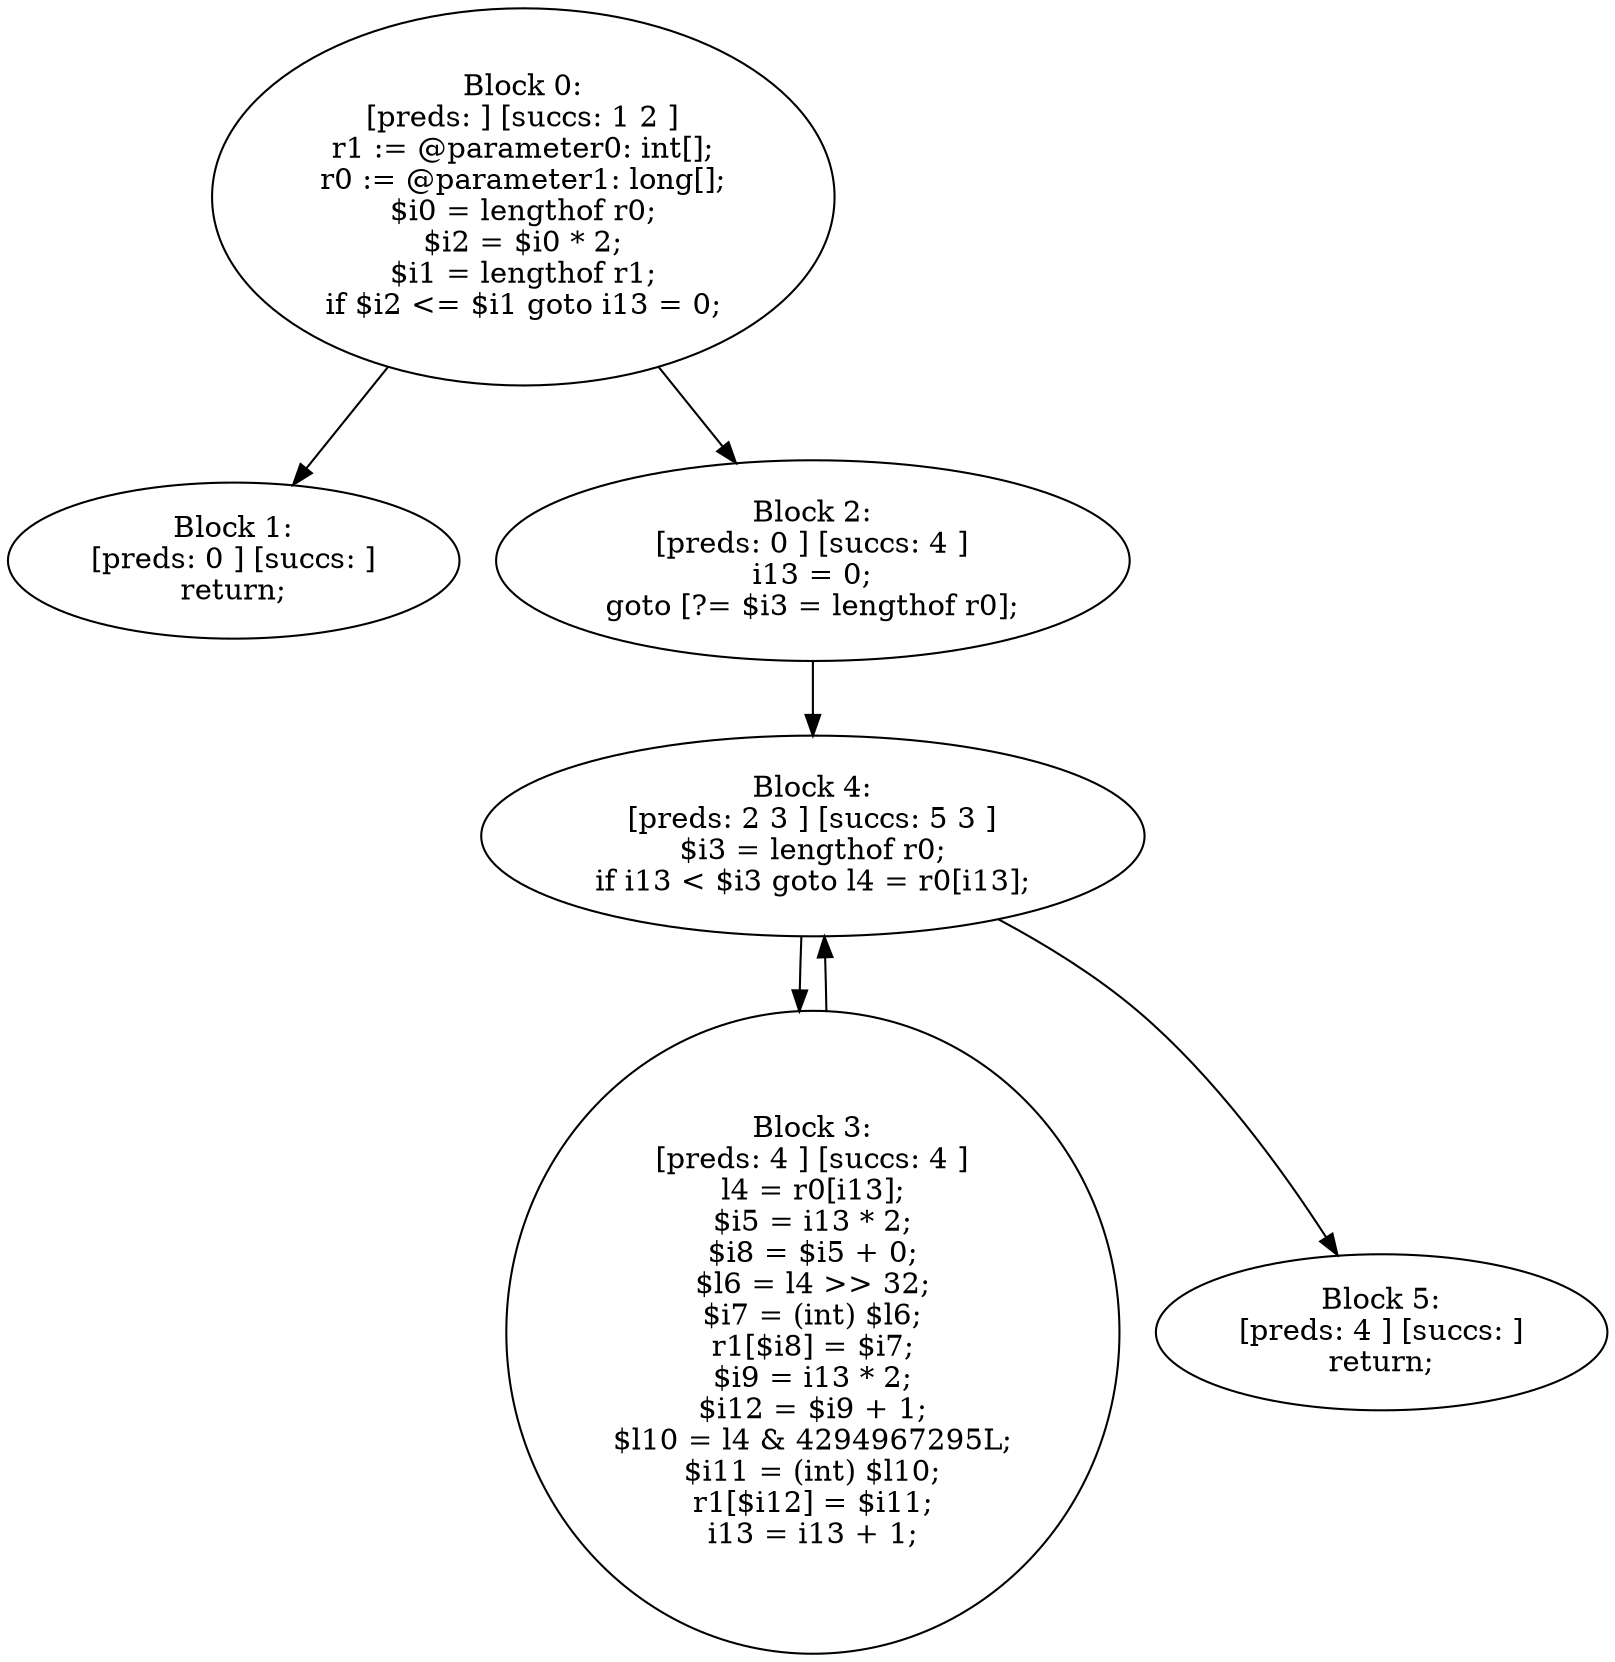 digraph "unitGraph" {
    "Block 0:
[preds: ] [succs: 1 2 ]
r1 := @parameter0: int[];
r0 := @parameter1: long[];
$i0 = lengthof r0;
$i2 = $i0 * 2;
$i1 = lengthof r1;
if $i2 <= $i1 goto i13 = 0;
"
    "Block 1:
[preds: 0 ] [succs: ]
return;
"
    "Block 2:
[preds: 0 ] [succs: 4 ]
i13 = 0;
goto [?= $i3 = lengthof r0];
"
    "Block 3:
[preds: 4 ] [succs: 4 ]
l4 = r0[i13];
$i5 = i13 * 2;
$i8 = $i5 + 0;
$l6 = l4 >> 32;
$i7 = (int) $l6;
r1[$i8] = $i7;
$i9 = i13 * 2;
$i12 = $i9 + 1;
$l10 = l4 & 4294967295L;
$i11 = (int) $l10;
r1[$i12] = $i11;
i13 = i13 + 1;
"
    "Block 4:
[preds: 2 3 ] [succs: 5 3 ]
$i3 = lengthof r0;
if i13 < $i3 goto l4 = r0[i13];
"
    "Block 5:
[preds: 4 ] [succs: ]
return;
"
    "Block 0:
[preds: ] [succs: 1 2 ]
r1 := @parameter0: int[];
r0 := @parameter1: long[];
$i0 = lengthof r0;
$i2 = $i0 * 2;
$i1 = lengthof r1;
if $i2 <= $i1 goto i13 = 0;
"->"Block 1:
[preds: 0 ] [succs: ]
return;
";
    "Block 0:
[preds: ] [succs: 1 2 ]
r1 := @parameter0: int[];
r0 := @parameter1: long[];
$i0 = lengthof r0;
$i2 = $i0 * 2;
$i1 = lengthof r1;
if $i2 <= $i1 goto i13 = 0;
"->"Block 2:
[preds: 0 ] [succs: 4 ]
i13 = 0;
goto [?= $i3 = lengthof r0];
";
    "Block 2:
[preds: 0 ] [succs: 4 ]
i13 = 0;
goto [?= $i3 = lengthof r0];
"->"Block 4:
[preds: 2 3 ] [succs: 5 3 ]
$i3 = lengthof r0;
if i13 < $i3 goto l4 = r0[i13];
";
    "Block 3:
[preds: 4 ] [succs: 4 ]
l4 = r0[i13];
$i5 = i13 * 2;
$i8 = $i5 + 0;
$l6 = l4 >> 32;
$i7 = (int) $l6;
r1[$i8] = $i7;
$i9 = i13 * 2;
$i12 = $i9 + 1;
$l10 = l4 & 4294967295L;
$i11 = (int) $l10;
r1[$i12] = $i11;
i13 = i13 + 1;
"->"Block 4:
[preds: 2 3 ] [succs: 5 3 ]
$i3 = lengthof r0;
if i13 < $i3 goto l4 = r0[i13];
";
    "Block 4:
[preds: 2 3 ] [succs: 5 3 ]
$i3 = lengthof r0;
if i13 < $i3 goto l4 = r0[i13];
"->"Block 5:
[preds: 4 ] [succs: ]
return;
";
    "Block 4:
[preds: 2 3 ] [succs: 5 3 ]
$i3 = lengthof r0;
if i13 < $i3 goto l4 = r0[i13];
"->"Block 3:
[preds: 4 ] [succs: 4 ]
l4 = r0[i13];
$i5 = i13 * 2;
$i8 = $i5 + 0;
$l6 = l4 >> 32;
$i7 = (int) $l6;
r1[$i8] = $i7;
$i9 = i13 * 2;
$i12 = $i9 + 1;
$l10 = l4 & 4294967295L;
$i11 = (int) $l10;
r1[$i12] = $i11;
i13 = i13 + 1;
";
}
